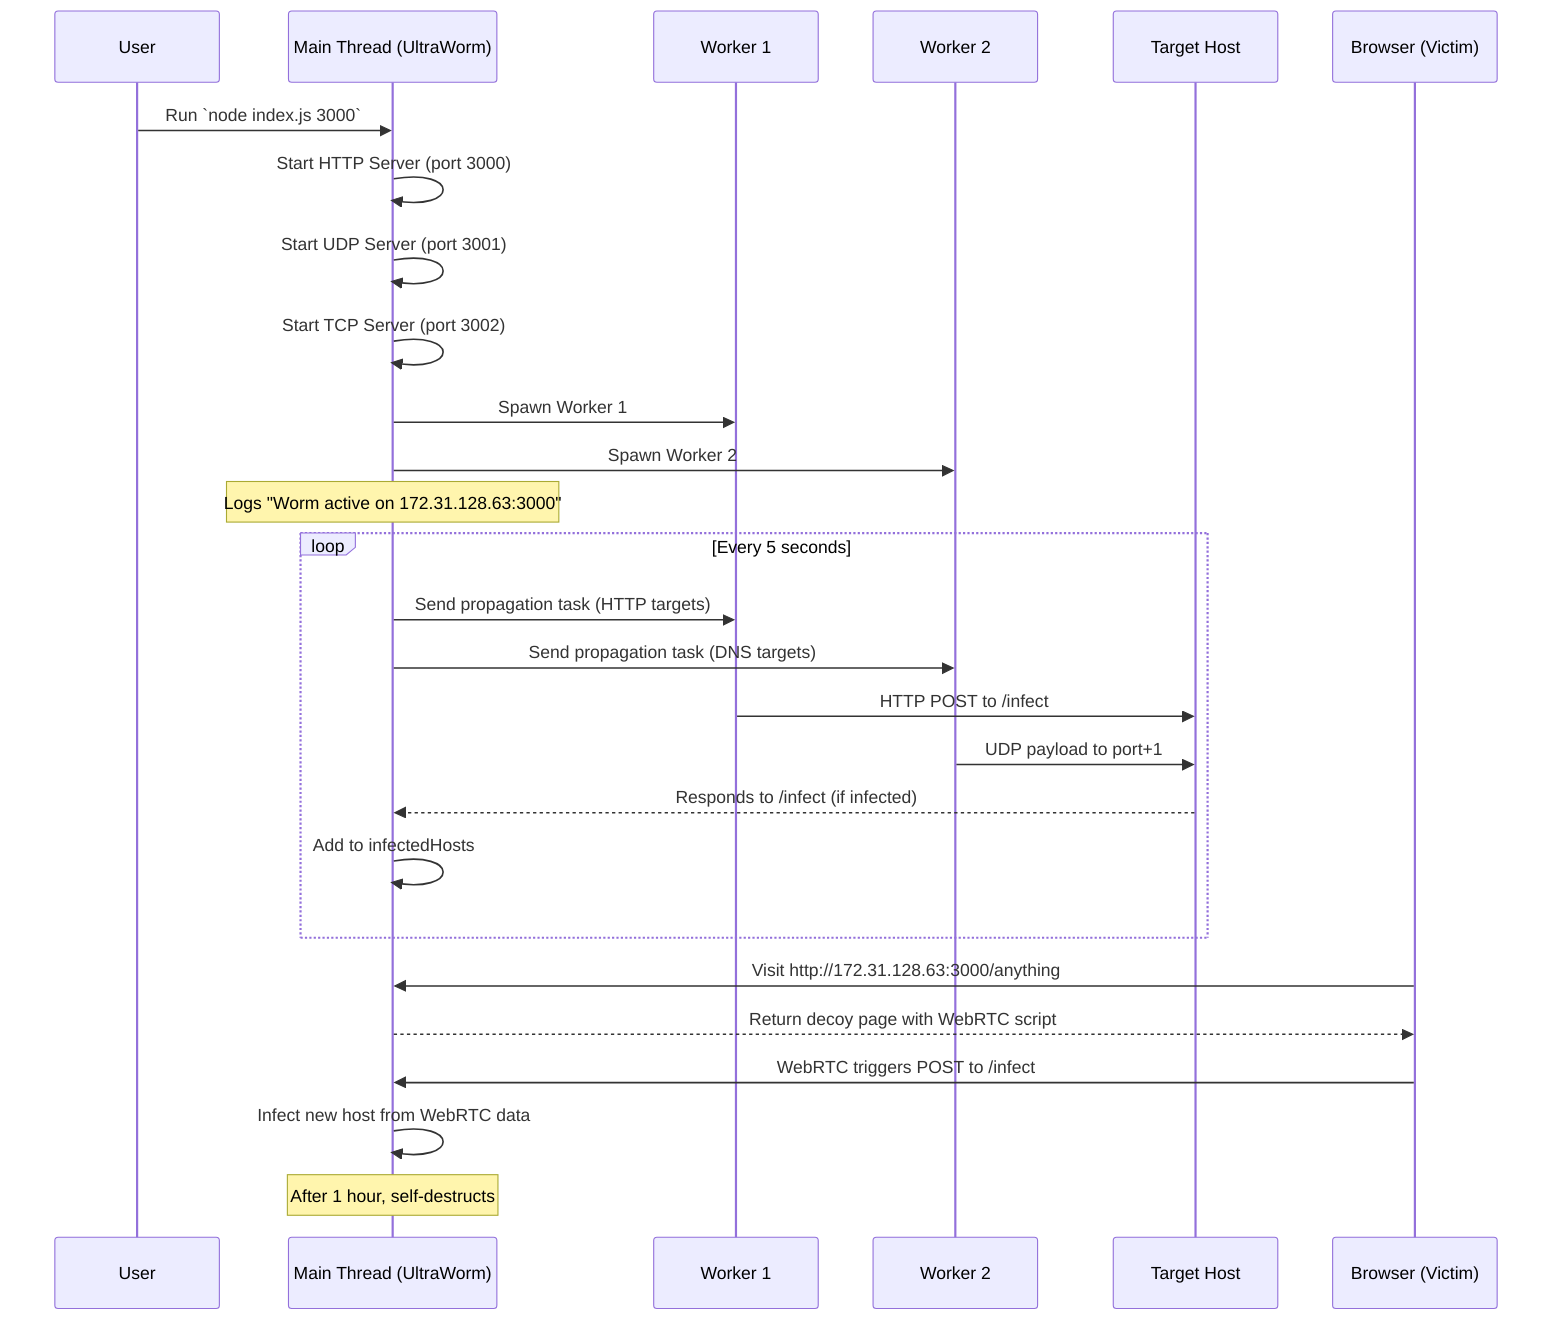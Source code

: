 sequenceDiagram
    participant U as User
    participant M as Main Thread (UltraWorm)
    participant W1 as Worker 1
    participant W2 as Worker 2
    participant T as Target Host
    participant B as Browser (Victim)

    U->>M: Run `node index.js 3000`
    M->>M: Start HTTP Server (port 3000)
    M->>M: Start UDP Server (port 3001)
    M->>M: Start TCP Server (port 3002)
    M->>W1: Spawn Worker 1
    M->>W2: Spawn Worker 2
    Note over M: Logs "Worm active on 172.31.128.63:3000"

    loop Every 5 seconds
        M->>W1: Send propagation task (HTTP targets)
        M->>W2: Send propagation task (DNS targets)
        W1->>T: HTTP POST to /infect
        W2->>T: UDP payload to port+1
        T-->>M: Responds to /infect (if infected)
        M->>M: Add to infectedHosts
    end

    B->>M: Visit http://172.31.128.63:3000/anything
    M-->>B: Return decoy page with WebRTC script
    B->>M: WebRTC triggers POST to /infect
    M->>M: Infect new host from WebRTC data

    Note over M: After 1 hour, self-destructs